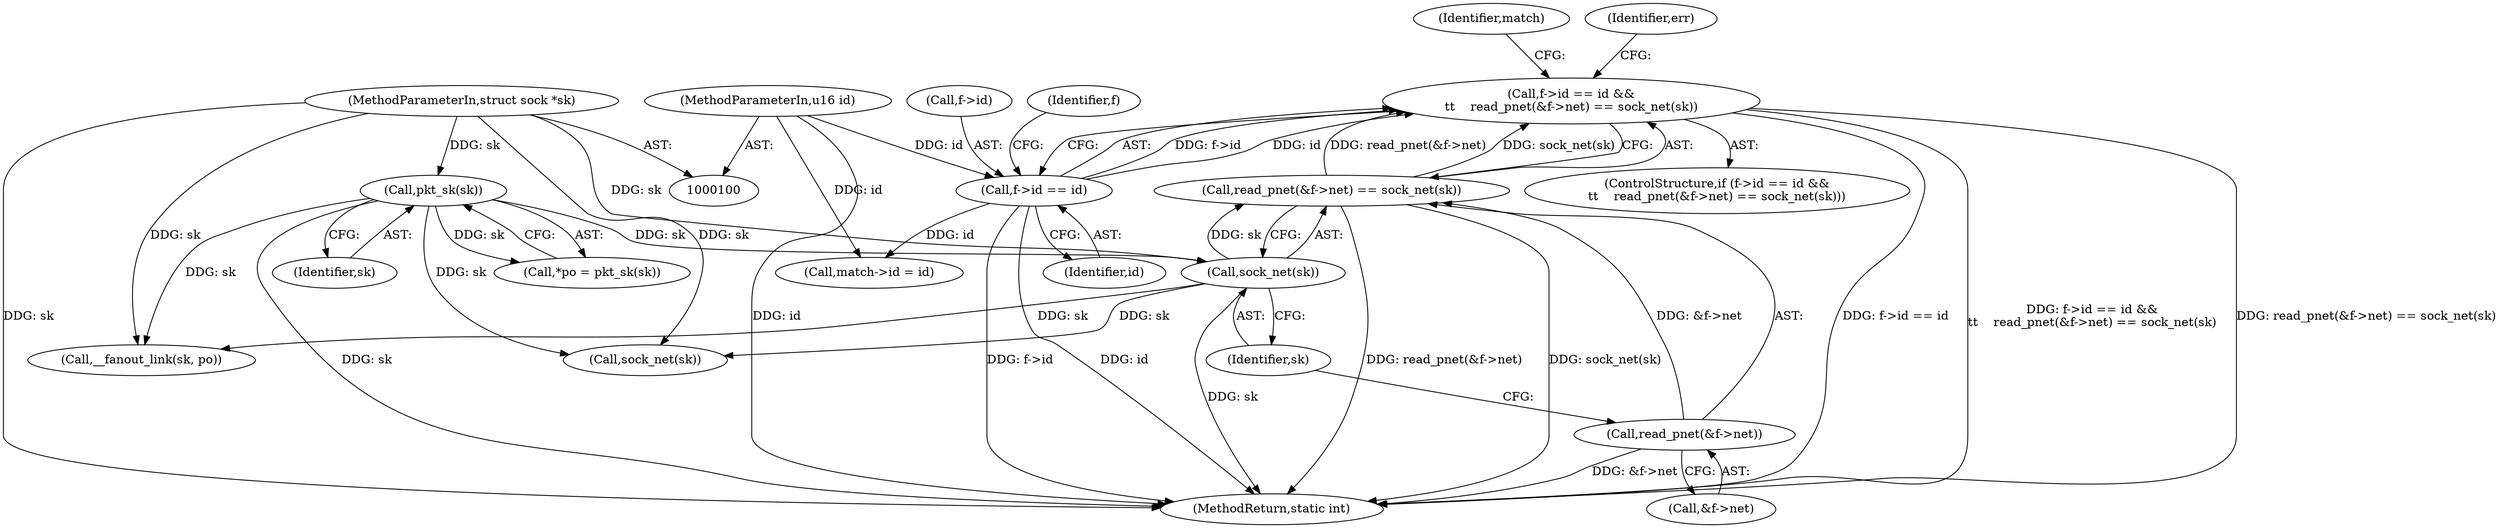 digraph "0_linux_d199fab63c11998a602205f7ee7ff7c05c97164b@API" {
"1000226" [label="(Call,f->id == id &&\n\t\t    read_pnet(&f->net) == sock_net(sk))"];
"1000227" [label="(Call,f->id == id)"];
"1000102" [label="(MethodParameterIn,u16 id)"];
"1000232" [label="(Call,read_pnet(&f->net) == sock_net(sk))"];
"1000233" [label="(Call,read_pnet(&f->net))"];
"1000238" [label="(Call,sock_net(sk))"];
"1000112" [label="(Call,pkt_sk(sk))"];
"1000101" [label="(MethodParameterIn,struct sock *sk)"];
"1000238" [label="(Call,sock_net(sk))"];
"1000234" [label="(Call,&f->net)"];
"1000227" [label="(Call,f->id == id)"];
"1000102" [label="(MethodParameterIn,u16 id)"];
"1000435" [label="(Call,__fanout_link(sk, po))"];
"1000233" [label="(Call,read_pnet(&f->net))"];
"1000101" [label="(MethodParameterIn,struct sock *sk)"];
"1000232" [label="(Call,read_pnet(&f->net) == sock_net(sk))"];
"1000231" [label="(Identifier,id)"];
"1000112" [label="(Call,pkt_sk(sk))"];
"1000282" [label="(Call,sock_net(sk))"];
"1000228" [label="(Call,f->id)"];
"1000242" [label="(Identifier,match)"];
"1000284" [label="(Call,match->id = id)"];
"1000113" [label="(Identifier,sk)"];
"1000226" [label="(Call,f->id == id &&\n\t\t    read_pnet(&f->net) == sock_net(sk))"];
"1000225" [label="(ControlStructure,if (f->id == id &&\n\t\t    read_pnet(&f->net) == sock_net(sk)))"];
"1000246" [label="(Identifier,err)"];
"1000459" [label="(MethodReturn,static int)"];
"1000236" [label="(Identifier,f)"];
"1000239" [label="(Identifier,sk)"];
"1000110" [label="(Call,*po = pkt_sk(sk))"];
"1000226" -> "1000225"  [label="AST: "];
"1000226" -> "1000227"  [label="CFG: "];
"1000226" -> "1000232"  [label="CFG: "];
"1000227" -> "1000226"  [label="AST: "];
"1000232" -> "1000226"  [label="AST: "];
"1000242" -> "1000226"  [label="CFG: "];
"1000246" -> "1000226"  [label="CFG: "];
"1000226" -> "1000459"  [label="DDG: f->id == id"];
"1000226" -> "1000459"  [label="DDG: f->id == id &&\n\t\t    read_pnet(&f->net) == sock_net(sk)"];
"1000226" -> "1000459"  [label="DDG: read_pnet(&f->net) == sock_net(sk)"];
"1000227" -> "1000226"  [label="DDG: f->id"];
"1000227" -> "1000226"  [label="DDG: id"];
"1000232" -> "1000226"  [label="DDG: read_pnet(&f->net)"];
"1000232" -> "1000226"  [label="DDG: sock_net(sk)"];
"1000227" -> "1000231"  [label="CFG: "];
"1000228" -> "1000227"  [label="AST: "];
"1000231" -> "1000227"  [label="AST: "];
"1000236" -> "1000227"  [label="CFG: "];
"1000227" -> "1000459"  [label="DDG: f->id"];
"1000227" -> "1000459"  [label="DDG: id"];
"1000102" -> "1000227"  [label="DDG: id"];
"1000227" -> "1000284"  [label="DDG: id"];
"1000102" -> "1000100"  [label="AST: "];
"1000102" -> "1000459"  [label="DDG: id"];
"1000102" -> "1000284"  [label="DDG: id"];
"1000232" -> "1000238"  [label="CFG: "];
"1000233" -> "1000232"  [label="AST: "];
"1000238" -> "1000232"  [label="AST: "];
"1000232" -> "1000459"  [label="DDG: read_pnet(&f->net)"];
"1000232" -> "1000459"  [label="DDG: sock_net(sk)"];
"1000233" -> "1000232"  [label="DDG: &f->net"];
"1000238" -> "1000232"  [label="DDG: sk"];
"1000233" -> "1000234"  [label="CFG: "];
"1000234" -> "1000233"  [label="AST: "];
"1000239" -> "1000233"  [label="CFG: "];
"1000233" -> "1000459"  [label="DDG: &f->net"];
"1000238" -> "1000239"  [label="CFG: "];
"1000239" -> "1000238"  [label="AST: "];
"1000238" -> "1000459"  [label="DDG: sk"];
"1000112" -> "1000238"  [label="DDG: sk"];
"1000101" -> "1000238"  [label="DDG: sk"];
"1000238" -> "1000282"  [label="DDG: sk"];
"1000238" -> "1000435"  [label="DDG: sk"];
"1000112" -> "1000110"  [label="AST: "];
"1000112" -> "1000113"  [label="CFG: "];
"1000113" -> "1000112"  [label="AST: "];
"1000110" -> "1000112"  [label="CFG: "];
"1000112" -> "1000459"  [label="DDG: sk"];
"1000112" -> "1000110"  [label="DDG: sk"];
"1000101" -> "1000112"  [label="DDG: sk"];
"1000112" -> "1000282"  [label="DDG: sk"];
"1000112" -> "1000435"  [label="DDG: sk"];
"1000101" -> "1000100"  [label="AST: "];
"1000101" -> "1000459"  [label="DDG: sk"];
"1000101" -> "1000282"  [label="DDG: sk"];
"1000101" -> "1000435"  [label="DDG: sk"];
}
